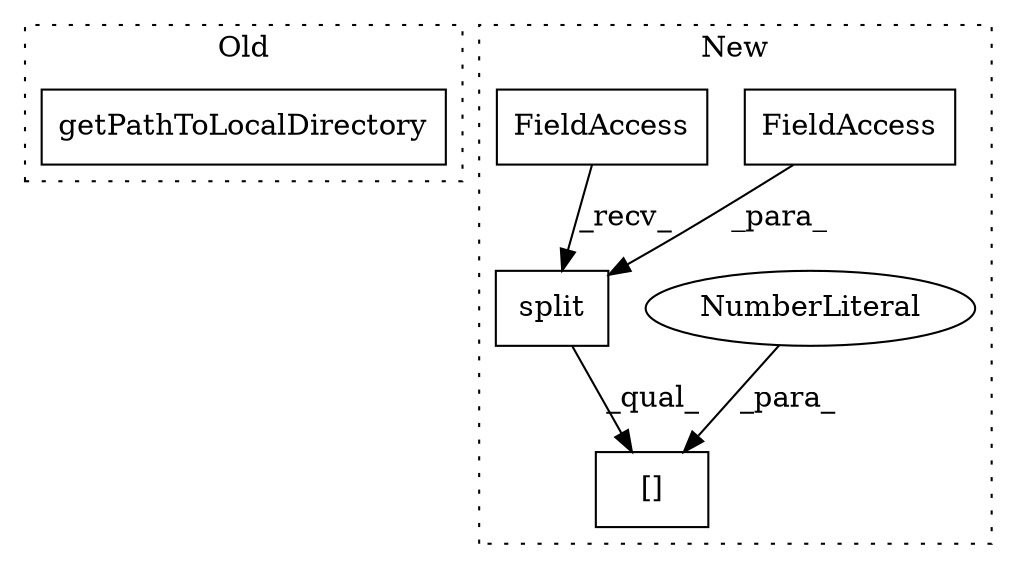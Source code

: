 digraph G {
subgraph cluster0 {
1 [label="getPathToLocalDirectory" a="32" s="1704,1736" l="24,1" shape="box"];
label = "Old";
style="dotted";
}
subgraph cluster1 {
2 [label="split" a="32" s="1705,1719" l="6,1" shape="box"];
3 [label="[]" a="2" s="1697,1722" l="24,1" shape="box"];
4 [label="NumberLiteral" a="34" s="1721" l="1" shape="ellipse"];
5 [label="FieldAccess" a="22" s="1711" l="8" shape="box"];
6 [label="FieldAccess" a="22" s="1697" l="7" shape="box"];
label = "New";
style="dotted";
}
2 -> 3 [label="_qual_"];
4 -> 3 [label="_para_"];
5 -> 2 [label="_para_"];
6 -> 2 [label="_recv_"];
}